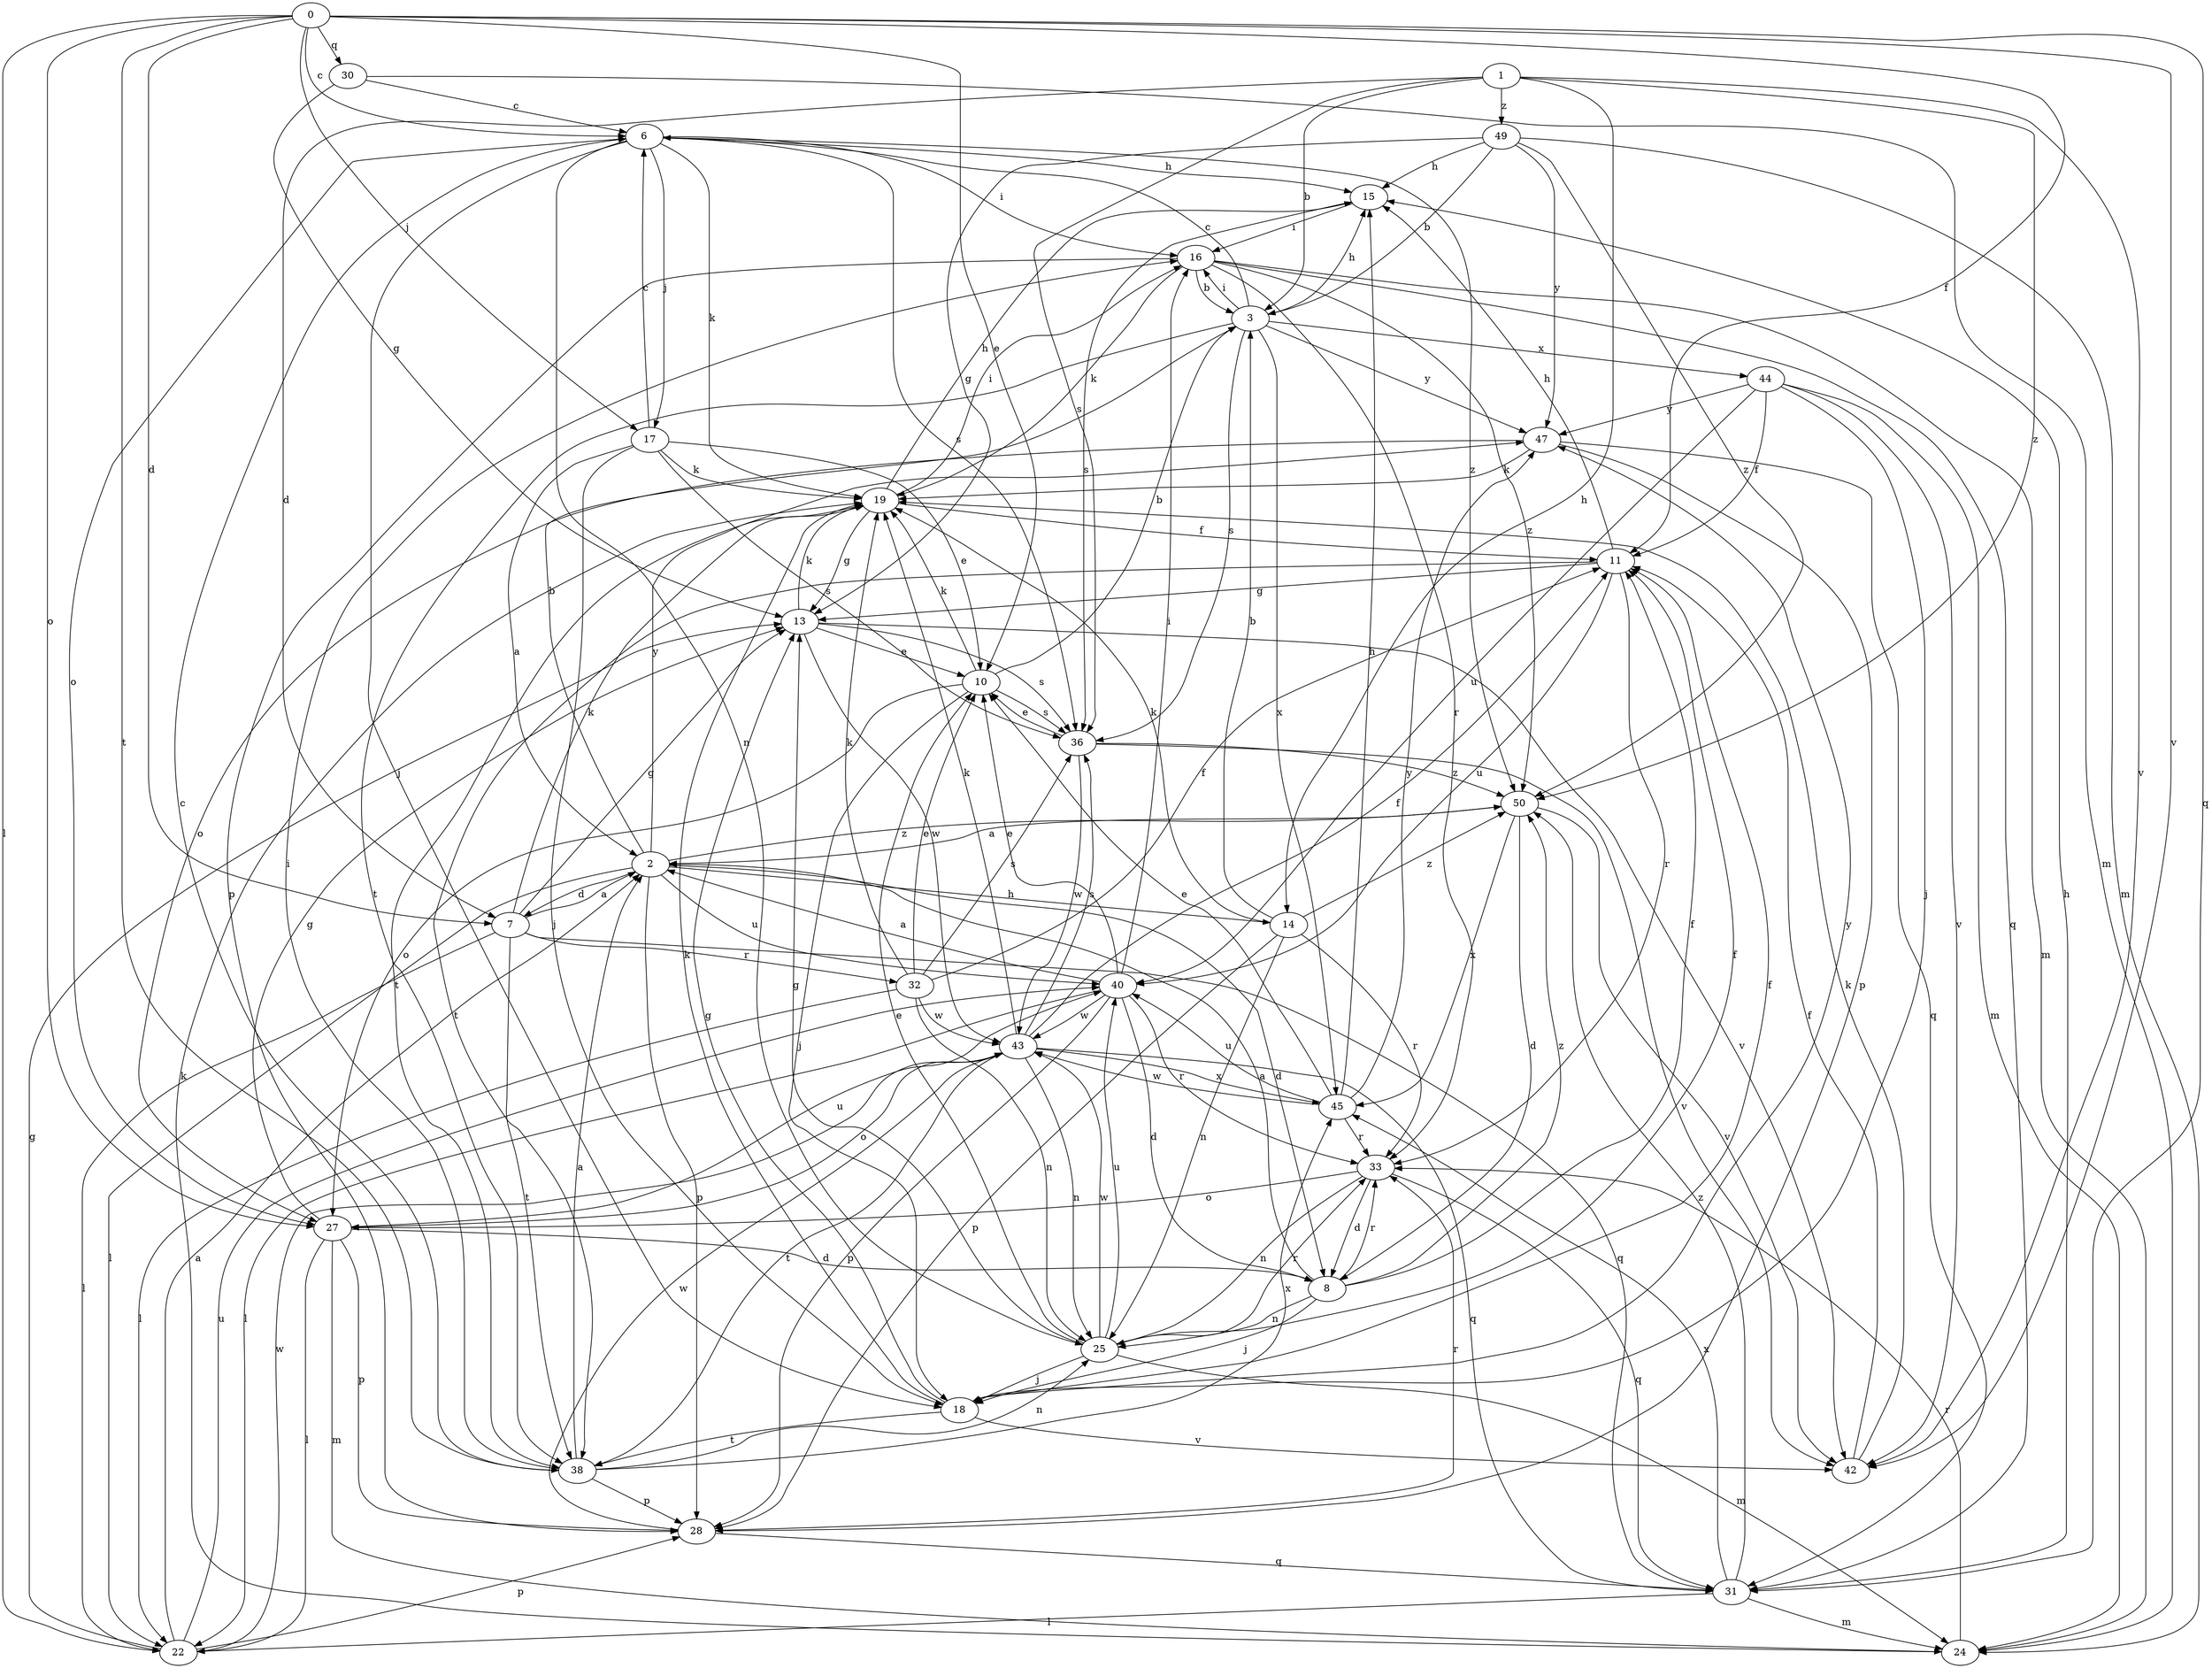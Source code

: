 strict digraph  {
0;
1;
2;
3;
6;
7;
8;
10;
11;
13;
14;
15;
16;
17;
18;
19;
22;
24;
25;
27;
28;
30;
31;
32;
33;
36;
38;
40;
42;
43;
44;
45;
47;
49;
50;
0 -> 6  [label=c];
0 -> 7  [label=d];
0 -> 10  [label=e];
0 -> 11  [label=f];
0 -> 17  [label=j];
0 -> 22  [label=l];
0 -> 27  [label=o];
0 -> 30  [label=q];
0 -> 31  [label=q];
0 -> 38  [label=t];
0 -> 42  [label=v];
1 -> 3  [label=b];
1 -> 7  [label=d];
1 -> 14  [label=h];
1 -> 36  [label=s];
1 -> 42  [label=v];
1 -> 49  [label=z];
1 -> 50  [label=z];
2 -> 3  [label=b];
2 -> 7  [label=d];
2 -> 8  [label=d];
2 -> 14  [label=h];
2 -> 22  [label=l];
2 -> 28  [label=p];
2 -> 40  [label=u];
2 -> 47  [label=y];
2 -> 50  [label=z];
3 -> 6  [label=c];
3 -> 15  [label=h];
3 -> 16  [label=i];
3 -> 36  [label=s];
3 -> 38  [label=t];
3 -> 44  [label=x];
3 -> 45  [label=x];
3 -> 47  [label=y];
6 -> 15  [label=h];
6 -> 16  [label=i];
6 -> 17  [label=j];
6 -> 18  [label=j];
6 -> 19  [label=k];
6 -> 25  [label=n];
6 -> 27  [label=o];
6 -> 36  [label=s];
6 -> 50  [label=z];
7 -> 2  [label=a];
7 -> 13  [label=g];
7 -> 19  [label=k];
7 -> 22  [label=l];
7 -> 31  [label=q];
7 -> 32  [label=r];
7 -> 38  [label=t];
8 -> 2  [label=a];
8 -> 11  [label=f];
8 -> 18  [label=j];
8 -> 25  [label=n];
8 -> 33  [label=r];
8 -> 50  [label=z];
10 -> 3  [label=b];
10 -> 18  [label=j];
10 -> 19  [label=k];
10 -> 27  [label=o];
10 -> 36  [label=s];
11 -> 13  [label=g];
11 -> 15  [label=h];
11 -> 33  [label=r];
11 -> 38  [label=t];
11 -> 40  [label=u];
13 -> 10  [label=e];
13 -> 19  [label=k];
13 -> 36  [label=s];
13 -> 42  [label=v];
13 -> 43  [label=w];
14 -> 3  [label=b];
14 -> 19  [label=k];
14 -> 25  [label=n];
14 -> 28  [label=p];
14 -> 33  [label=r];
14 -> 50  [label=z];
15 -> 16  [label=i];
15 -> 36  [label=s];
16 -> 3  [label=b];
16 -> 19  [label=k];
16 -> 24  [label=m];
16 -> 28  [label=p];
16 -> 31  [label=q];
16 -> 33  [label=r];
16 -> 50  [label=z];
17 -> 2  [label=a];
17 -> 6  [label=c];
17 -> 10  [label=e];
17 -> 18  [label=j];
17 -> 19  [label=k];
17 -> 36  [label=s];
18 -> 11  [label=f];
18 -> 13  [label=g];
18 -> 19  [label=k];
18 -> 38  [label=t];
18 -> 42  [label=v];
18 -> 47  [label=y];
19 -> 11  [label=f];
19 -> 13  [label=g];
19 -> 15  [label=h];
19 -> 16  [label=i];
19 -> 38  [label=t];
22 -> 2  [label=a];
22 -> 13  [label=g];
22 -> 28  [label=p];
22 -> 40  [label=u];
22 -> 43  [label=w];
24 -> 19  [label=k];
24 -> 33  [label=r];
25 -> 10  [label=e];
25 -> 11  [label=f];
25 -> 13  [label=g];
25 -> 18  [label=j];
25 -> 24  [label=m];
25 -> 33  [label=r];
25 -> 40  [label=u];
25 -> 43  [label=w];
27 -> 8  [label=d];
27 -> 13  [label=g];
27 -> 22  [label=l];
27 -> 24  [label=m];
27 -> 28  [label=p];
27 -> 40  [label=u];
28 -> 31  [label=q];
28 -> 33  [label=r];
28 -> 43  [label=w];
30 -> 6  [label=c];
30 -> 13  [label=g];
30 -> 24  [label=m];
31 -> 15  [label=h];
31 -> 22  [label=l];
31 -> 24  [label=m];
31 -> 45  [label=x];
31 -> 50  [label=z];
32 -> 10  [label=e];
32 -> 11  [label=f];
32 -> 19  [label=k];
32 -> 22  [label=l];
32 -> 25  [label=n];
32 -> 36  [label=s];
32 -> 43  [label=w];
33 -> 8  [label=d];
33 -> 25  [label=n];
33 -> 27  [label=o];
33 -> 31  [label=q];
36 -> 10  [label=e];
36 -> 42  [label=v];
36 -> 43  [label=w];
36 -> 50  [label=z];
38 -> 2  [label=a];
38 -> 6  [label=c];
38 -> 16  [label=i];
38 -> 25  [label=n];
38 -> 28  [label=p];
38 -> 45  [label=x];
40 -> 2  [label=a];
40 -> 8  [label=d];
40 -> 10  [label=e];
40 -> 16  [label=i];
40 -> 22  [label=l];
40 -> 28  [label=p];
40 -> 33  [label=r];
40 -> 43  [label=w];
42 -> 11  [label=f];
42 -> 19  [label=k];
43 -> 11  [label=f];
43 -> 19  [label=k];
43 -> 25  [label=n];
43 -> 27  [label=o];
43 -> 31  [label=q];
43 -> 36  [label=s];
43 -> 38  [label=t];
43 -> 45  [label=x];
44 -> 11  [label=f];
44 -> 18  [label=j];
44 -> 24  [label=m];
44 -> 40  [label=u];
44 -> 42  [label=v];
44 -> 47  [label=y];
45 -> 10  [label=e];
45 -> 15  [label=h];
45 -> 33  [label=r];
45 -> 40  [label=u];
45 -> 43  [label=w];
45 -> 47  [label=y];
47 -> 19  [label=k];
47 -> 27  [label=o];
47 -> 28  [label=p];
47 -> 31  [label=q];
49 -> 3  [label=b];
49 -> 13  [label=g];
49 -> 15  [label=h];
49 -> 24  [label=m];
49 -> 47  [label=y];
49 -> 50  [label=z];
50 -> 2  [label=a];
50 -> 8  [label=d];
50 -> 42  [label=v];
50 -> 45  [label=x];
}
